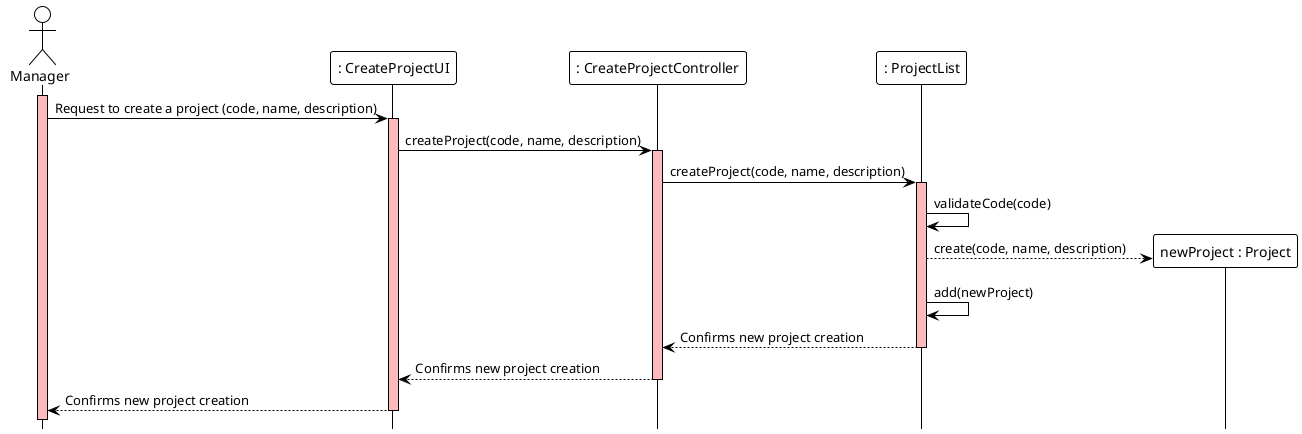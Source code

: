 @startuml
!theme plain
hide footbox

actor Manager  as Manager
participant ": CreateProjectUI" as UI
participant ": CreateProjectController" as Controller
'participant ": AccountList" as AccountList
participant ": ProjectList" as ProjectList
participant "newProject : Project" as Project

activate Manager #FFBBBB
Manager ->  UI : Request to create a project (code, name, description)

activate UI #FFBBBB
UI -> Controller : createProject(code, name, description)

activate Controller #FFBBBB
'Controller -> AccountList : checkPermissionsToCreateAProject(accountEmail)
'activate AccountList #FFBBBB
'AccountList --> Controller : Permission granted
'deactivate AccountList
Controller -> ProjectList : createProject(code, name, description)
activate ProjectList #FFBBBB

ProjectList -> ProjectList : validateCode(code)
ProjectList --> Project ** : create(code, name, description)
ProjectList -> ProjectList : add(newProject)

ProjectList --> Controller : Confirms new project creation
deactivate ProjectList

Controller --> UI : Confirms new project creation
deactivate Controller
UI --> Manager : Confirms new project creation
deactivate UI
@enduml